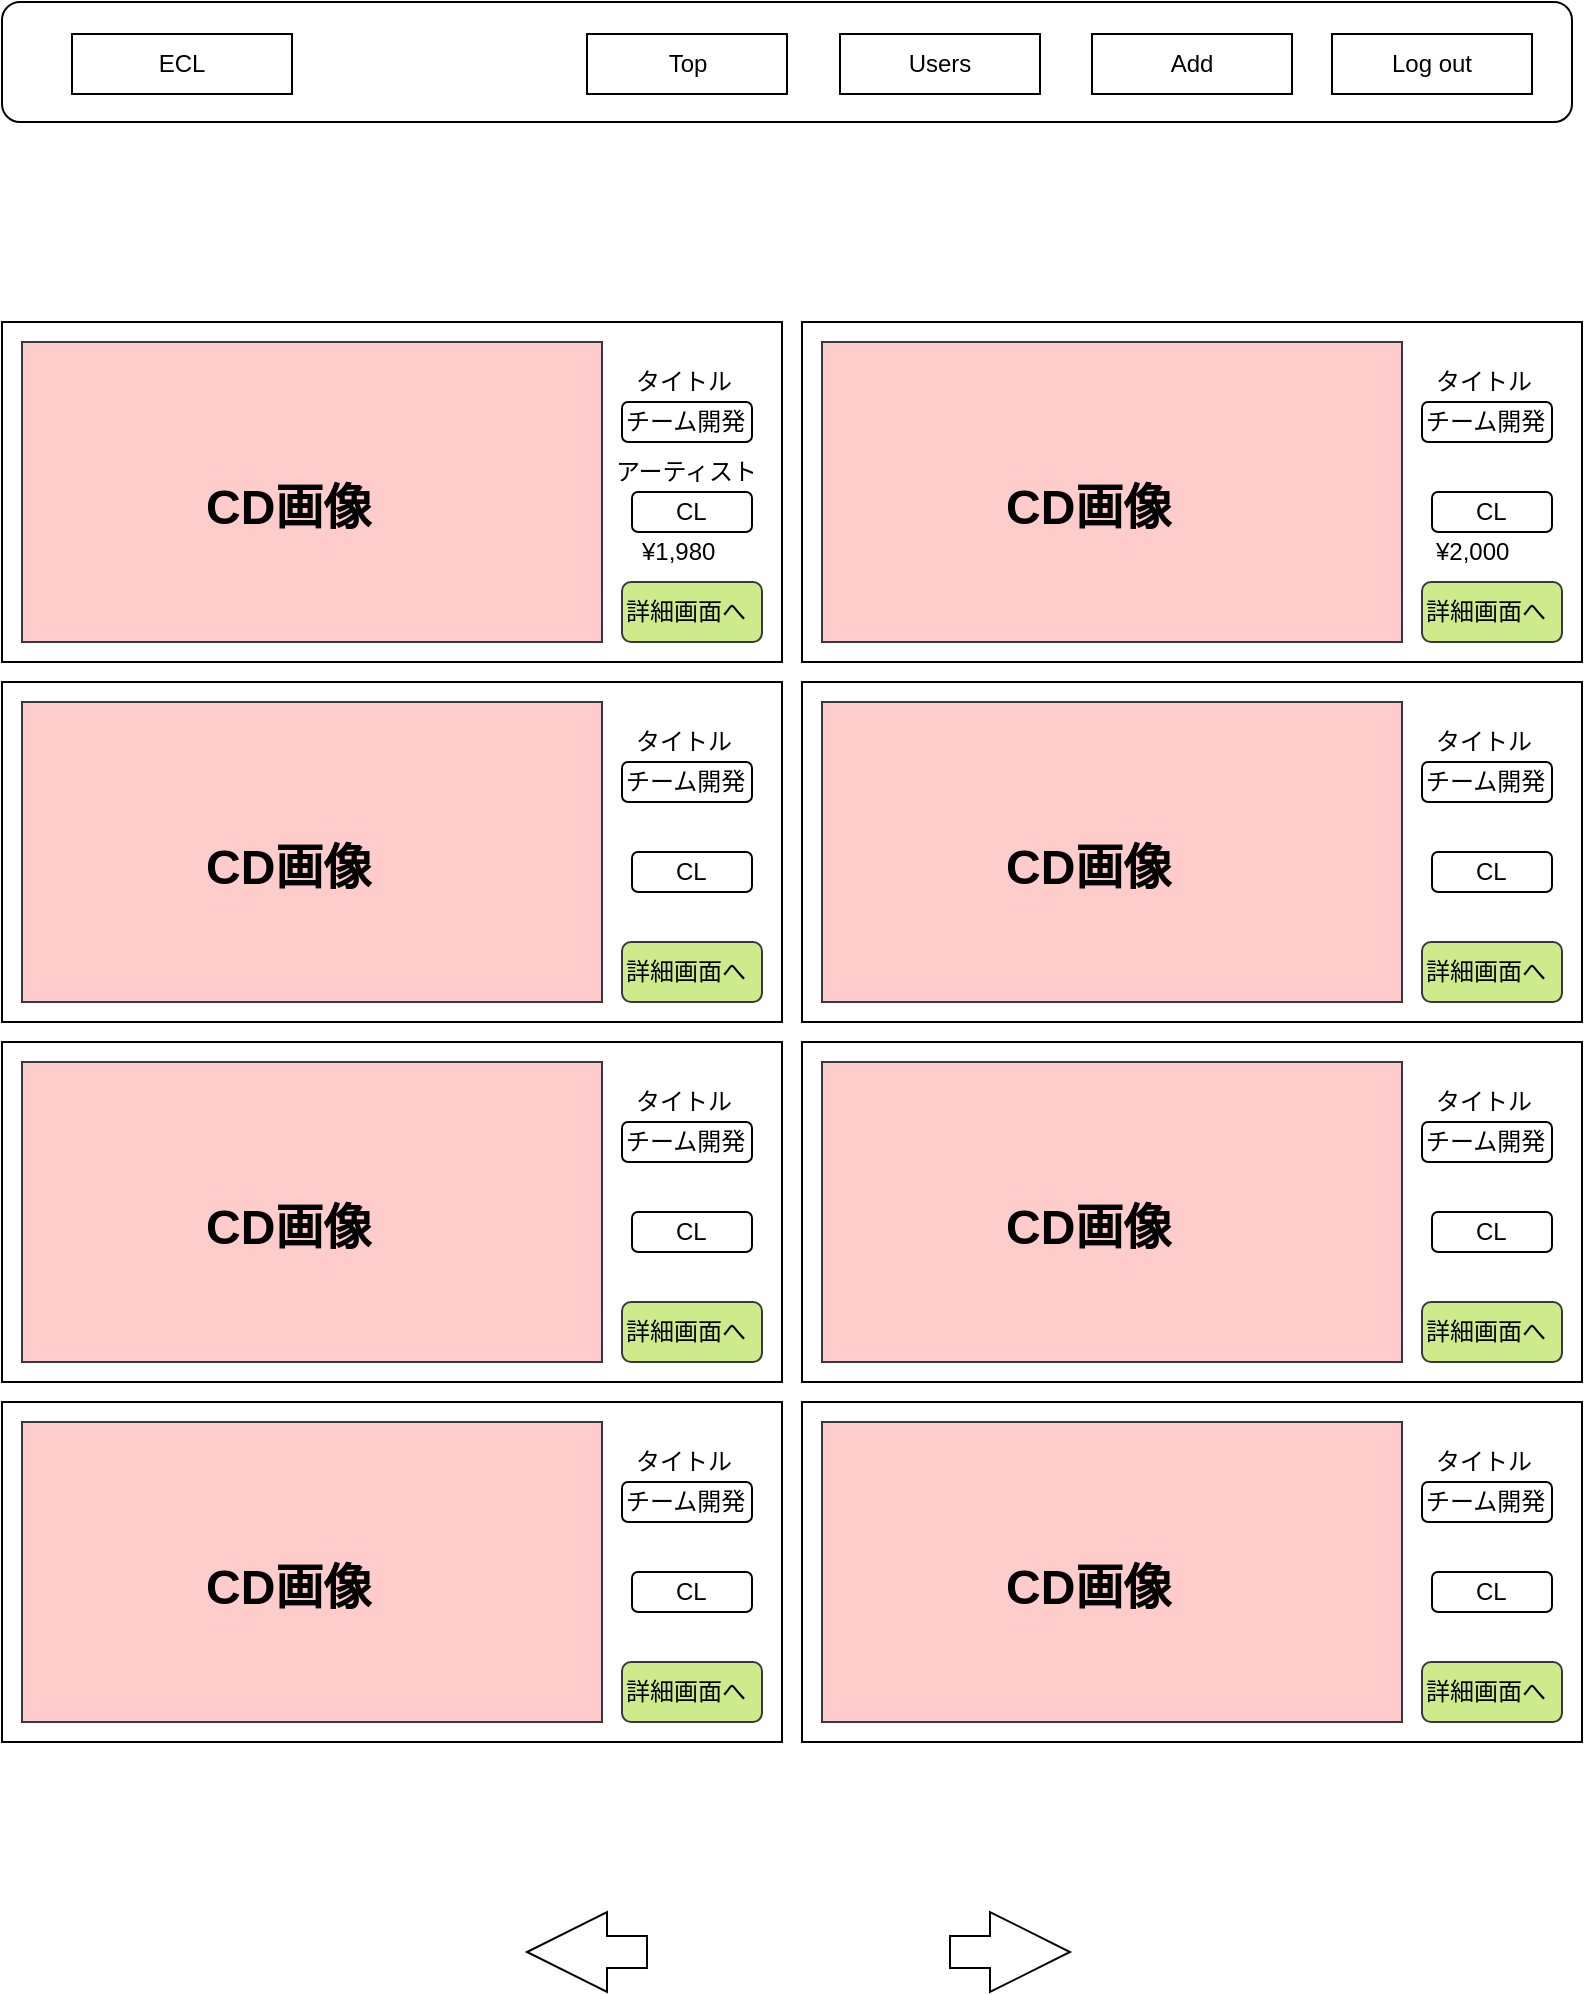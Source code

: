<mxfile version="10.8.8" type="github"><diagram id="PPx-m0vNghP_mfg8f-Wl" name="Page-1"><mxGraphModel dx="1398" dy="775" grid="1" gridSize="10" guides="1" tooltips="1" connect="1" arrows="1" fold="1" page="1" pageScale="1" pageWidth="1169" pageHeight="1654" math="0" shadow="0"><root><mxCell id="0"/><mxCell id="1" parent="0"/><mxCell id="JDdj_WCOVAHmtkz_DxpK-1" value="" style="rounded=0;whiteSpace=wrap;html=1;strokeWidth=1;fillColor=none;gradientColor=none;align=left;" parent="1" vertex="1"><mxGeometry x="110" y="225" width="390" height="170" as="geometry"/></mxCell><mxCell id="JDdj_WCOVAHmtkz_DxpK-2" value="" style="rounded=0;whiteSpace=wrap;html=1;strokeWidth=1;fillColor=#ffcccc;align=left;strokeColor=#36393d;" parent="1" vertex="1"><mxGeometry x="120" y="235" width="290" height="150" as="geometry"/></mxCell><mxCell id="JDdj_WCOVAHmtkz_DxpK-3" value="&lt;h1&gt;CD画像&lt;/h1&gt;" style="text;html=1;resizable=0;points=[];autosize=1;align=left;verticalAlign=top;spacingTop=-4;" parent="1" vertex="1"><mxGeometry x="210" y="285" width="100" height="50" as="geometry"/></mxCell><mxCell id="JDdj_WCOVAHmtkz_DxpK-4" value="詳細画面へ" style="rounded=1;whiteSpace=wrap;html=1;strokeWidth=1;fillColor=#cdeb8b;align=left;strokeColor=#36393d;" parent="1" vertex="1"><mxGeometry x="420" y="355" width="70" height="30" as="geometry"/></mxCell><mxCell id="JDdj_WCOVAHmtkz_DxpK-5" value="タイトル" style="text;html=1;resizable=0;points=[];autosize=1;align=left;verticalAlign=top;spacingTop=-4;" parent="1" vertex="1"><mxGeometry x="425" y="245" width="60" height="20" as="geometry"/></mxCell><mxCell id="JDdj_WCOVAHmtkz_DxpK-6" value="チーム開発" style="text;html=1;resizable=0;points=[];autosize=1;align=left;verticalAlign=top;spacingTop=-4;" parent="1" vertex="1"><mxGeometry x="420" y="265" width="80" height="20" as="geometry"/></mxCell><mxCell id="JDdj_WCOVAHmtkz_DxpK-7" value="" style="rounded=1;whiteSpace=wrap;html=1;strokeWidth=1;fillColor=none;gradientColor=none;align=left;" parent="1" vertex="1"><mxGeometry x="425" y="310" width="60" height="20" as="geometry"/></mxCell><mxCell id="JDdj_WCOVAHmtkz_DxpK-8" value="" style="rounded=1;whiteSpace=wrap;html=1;strokeWidth=1;fillColor=none;gradientColor=none;align=left;" parent="1" vertex="1"><mxGeometry x="420" y="265" width="65" height="20" as="geometry"/></mxCell><mxCell id="JDdj_WCOVAHmtkz_DxpK-9" value="アーティスト" style="text;html=1;resizable=0;points=[];autosize=1;align=left;verticalAlign=top;spacingTop=-4;" parent="1" vertex="1"><mxGeometry x="415" y="290" width="90" height="20" as="geometry"/></mxCell><mxCell id="JDdj_WCOVAHmtkz_DxpK-10" value="CL" style="text;html=1;resizable=0;points=[];autosize=1;align=left;verticalAlign=top;spacingTop=-4;" parent="1" vertex="1"><mxGeometry x="445" y="310" width="30" height="20" as="geometry"/></mxCell><mxCell id="JDdj_WCOVAHmtkz_DxpK-11" value="" style="rounded=0;whiteSpace=wrap;html=1;strokeWidth=1;fillColor=none;gradientColor=none;align=left;" parent="1" vertex="1"><mxGeometry x="510" y="405" width="390" height="170" as="geometry"/></mxCell><mxCell id="JDdj_WCOVAHmtkz_DxpK-12" value="" style="rounded=0;whiteSpace=wrap;html=1;strokeWidth=1;fillColor=#ffcccc;align=left;strokeColor=#36393d;" parent="1" vertex="1"><mxGeometry x="520" y="415" width="290" height="150" as="geometry"/></mxCell><mxCell id="JDdj_WCOVAHmtkz_DxpK-13" value="&lt;h1&gt;CD画像&lt;/h1&gt;" style="text;html=1;resizable=0;points=[];autosize=1;align=left;verticalAlign=top;spacingTop=-4;" parent="1" vertex="1"><mxGeometry x="610" y="465" width="100" height="50" as="geometry"/></mxCell><mxCell id="JDdj_WCOVAHmtkz_DxpK-14" value="詳細画面へ" style="rounded=1;whiteSpace=wrap;html=1;strokeWidth=1;fillColor=#cdeb8b;align=left;strokeColor=#36393d;" parent="1" vertex="1"><mxGeometry x="820" y="535" width="70" height="30" as="geometry"/></mxCell><mxCell id="JDdj_WCOVAHmtkz_DxpK-15" value="タイトル" style="text;html=1;resizable=0;points=[];autosize=1;align=left;verticalAlign=top;spacingTop=-4;" parent="1" vertex="1"><mxGeometry x="825" y="425" width="60" height="20" as="geometry"/></mxCell><mxCell id="JDdj_WCOVAHmtkz_DxpK-16" value="チーム開発" style="text;html=1;resizable=0;points=[];autosize=1;align=left;verticalAlign=top;spacingTop=-4;" parent="1" vertex="1"><mxGeometry x="820" y="445" width="80" height="20" as="geometry"/></mxCell><mxCell id="JDdj_WCOVAHmtkz_DxpK-17" value="" style="rounded=1;whiteSpace=wrap;html=1;strokeWidth=1;fillColor=none;gradientColor=none;align=left;" parent="1" vertex="1"><mxGeometry x="825" y="490" width="60" height="20" as="geometry"/></mxCell><mxCell id="JDdj_WCOVAHmtkz_DxpK-18" value="" style="rounded=1;whiteSpace=wrap;html=1;strokeWidth=1;fillColor=none;gradientColor=none;align=left;" parent="1" vertex="1"><mxGeometry x="820" y="445" width="65" height="20" as="geometry"/></mxCell><mxCell id="JDdj_WCOVAHmtkz_DxpK-19" value="CL" style="text;html=1;resizable=0;points=[];autosize=1;align=left;verticalAlign=top;spacingTop=-4;" parent="1" vertex="1"><mxGeometry x="845" y="490" width="30" height="20" as="geometry"/></mxCell><mxCell id="JDdj_WCOVAHmtkz_DxpK-20" value="" style="rounded=0;whiteSpace=wrap;html=1;strokeWidth=1;fillColor=none;gradientColor=none;align=left;" parent="1" vertex="1"><mxGeometry x="510" y="225" width="390" height="170" as="geometry"/></mxCell><mxCell id="JDdj_WCOVAHmtkz_DxpK-21" value="" style="rounded=0;whiteSpace=wrap;html=1;strokeWidth=1;fillColor=#ffcccc;align=left;strokeColor=#36393d;" parent="1" vertex="1"><mxGeometry x="520" y="235" width="290" height="150" as="geometry"/></mxCell><mxCell id="JDdj_WCOVAHmtkz_DxpK-22" value="&lt;h1&gt;CD画像&lt;/h1&gt;" style="text;html=1;resizable=0;points=[];autosize=1;align=left;verticalAlign=top;spacingTop=-4;" parent="1" vertex="1"><mxGeometry x="610" y="285" width="100" height="50" as="geometry"/></mxCell><mxCell id="JDdj_WCOVAHmtkz_DxpK-23" value="詳細画面へ" style="rounded=1;whiteSpace=wrap;html=1;strokeWidth=1;fillColor=#cdeb8b;align=left;strokeColor=#36393d;" parent="1" vertex="1"><mxGeometry x="820" y="355" width="70" height="30" as="geometry"/></mxCell><mxCell id="JDdj_WCOVAHmtkz_DxpK-24" value="タイトル" style="text;html=1;resizable=0;points=[];autosize=1;align=left;verticalAlign=top;spacingTop=-4;" parent="1" vertex="1"><mxGeometry x="825" y="245" width="60" height="20" as="geometry"/></mxCell><mxCell id="JDdj_WCOVAHmtkz_DxpK-25" value="チーム開発" style="text;html=1;resizable=0;points=[];autosize=1;align=left;verticalAlign=top;spacingTop=-4;" parent="1" vertex="1"><mxGeometry x="820" y="265" width="80" height="20" as="geometry"/></mxCell><mxCell id="JDdj_WCOVAHmtkz_DxpK-26" value="" style="rounded=1;whiteSpace=wrap;html=1;strokeWidth=1;fillColor=none;gradientColor=none;align=left;" parent="1" vertex="1"><mxGeometry x="825" y="310" width="60" height="20" as="geometry"/></mxCell><mxCell id="JDdj_WCOVAHmtkz_DxpK-27" value="" style="rounded=1;whiteSpace=wrap;html=1;strokeWidth=1;fillColor=none;gradientColor=none;align=left;" parent="1" vertex="1"><mxGeometry x="820" y="265" width="65" height="20" as="geometry"/></mxCell><mxCell id="JDdj_WCOVAHmtkz_DxpK-28" value="CL" style="text;html=1;resizable=0;points=[];autosize=1;align=left;verticalAlign=top;spacingTop=-4;" parent="1" vertex="1"><mxGeometry x="845" y="310" width="30" height="20" as="geometry"/></mxCell><mxCell id="JDdj_WCOVAHmtkz_DxpK-29" value="" style="rounded=0;whiteSpace=wrap;html=1;strokeWidth=1;fillColor=none;gradientColor=none;align=left;" parent="1" vertex="1"><mxGeometry x="110" y="405" width="390" height="170" as="geometry"/></mxCell><mxCell id="JDdj_WCOVAHmtkz_DxpK-30" value="" style="rounded=0;whiteSpace=wrap;html=1;strokeWidth=1;fillColor=#ffcccc;align=left;strokeColor=#36393d;" parent="1" vertex="1"><mxGeometry x="120" y="415" width="290" height="150" as="geometry"/></mxCell><mxCell id="JDdj_WCOVAHmtkz_DxpK-31" value="&lt;h1&gt;CD画像&lt;/h1&gt;" style="text;html=1;resizable=0;points=[];autosize=1;align=left;verticalAlign=top;spacingTop=-4;" parent="1" vertex="1"><mxGeometry x="210" y="465" width="100" height="50" as="geometry"/></mxCell><mxCell id="JDdj_WCOVAHmtkz_DxpK-32" value="詳細画面へ" style="rounded=1;whiteSpace=wrap;html=1;strokeWidth=1;fillColor=#cdeb8b;align=left;strokeColor=#36393d;" parent="1" vertex="1"><mxGeometry x="420" y="535" width="70" height="30" as="geometry"/></mxCell><mxCell id="JDdj_WCOVAHmtkz_DxpK-33" value="タイトル" style="text;html=1;resizable=0;points=[];autosize=1;align=left;verticalAlign=top;spacingTop=-4;" parent="1" vertex="1"><mxGeometry x="425" y="425" width="60" height="20" as="geometry"/></mxCell><mxCell id="JDdj_WCOVAHmtkz_DxpK-34" value="チーム開発" style="text;html=1;resizable=0;points=[];autosize=1;align=left;verticalAlign=top;spacingTop=-4;" parent="1" vertex="1"><mxGeometry x="420" y="445" width="80" height="20" as="geometry"/></mxCell><mxCell id="JDdj_WCOVAHmtkz_DxpK-35" value="" style="rounded=1;whiteSpace=wrap;html=1;strokeWidth=1;fillColor=none;gradientColor=none;align=left;" parent="1" vertex="1"><mxGeometry x="425" y="490" width="60" height="20" as="geometry"/></mxCell><mxCell id="JDdj_WCOVAHmtkz_DxpK-36" value="" style="rounded=1;whiteSpace=wrap;html=1;strokeWidth=1;fillColor=none;gradientColor=none;align=left;" parent="1" vertex="1"><mxGeometry x="420" y="445" width="65" height="20" as="geometry"/></mxCell><mxCell id="JDdj_WCOVAHmtkz_DxpK-37" value="CL" style="text;html=1;resizable=0;points=[];autosize=1;align=left;verticalAlign=top;spacingTop=-4;" parent="1" vertex="1"><mxGeometry x="445" y="490" width="30" height="20" as="geometry"/></mxCell><mxCell id="JDdj_WCOVAHmtkz_DxpK-38" value="" style="rounded=0;whiteSpace=wrap;html=1;strokeWidth=1;fillColor=none;gradientColor=none;align=left;" parent="1" vertex="1"><mxGeometry x="110" y="585" width="390" height="170" as="geometry"/></mxCell><mxCell id="JDdj_WCOVAHmtkz_DxpK-39" value="" style="rounded=0;whiteSpace=wrap;html=1;strokeWidth=1;fillColor=#ffcccc;align=left;strokeColor=#36393d;" parent="1" vertex="1"><mxGeometry x="120" y="595" width="290" height="150" as="geometry"/></mxCell><mxCell id="JDdj_WCOVAHmtkz_DxpK-40" value="&lt;h1&gt;CD画像&lt;/h1&gt;" style="text;html=1;resizable=0;points=[];autosize=1;align=left;verticalAlign=top;spacingTop=-4;" parent="1" vertex="1"><mxGeometry x="210" y="645" width="100" height="50" as="geometry"/></mxCell><mxCell id="JDdj_WCOVAHmtkz_DxpK-41" value="詳細画面へ" style="rounded=1;whiteSpace=wrap;html=1;strokeWidth=1;fillColor=#cdeb8b;align=left;strokeColor=#36393d;" parent="1" vertex="1"><mxGeometry x="420" y="715" width="70" height="30" as="geometry"/></mxCell><mxCell id="JDdj_WCOVAHmtkz_DxpK-42" value="タイトル" style="text;html=1;resizable=0;points=[];autosize=1;align=left;verticalAlign=top;spacingTop=-4;" parent="1" vertex="1"><mxGeometry x="425" y="605" width="60" height="20" as="geometry"/></mxCell><mxCell id="JDdj_WCOVAHmtkz_DxpK-43" value="チーム開発" style="text;html=1;resizable=0;points=[];autosize=1;align=left;verticalAlign=top;spacingTop=-4;" parent="1" vertex="1"><mxGeometry x="420" y="625" width="80" height="20" as="geometry"/></mxCell><mxCell id="JDdj_WCOVAHmtkz_DxpK-44" value="" style="rounded=1;whiteSpace=wrap;html=1;strokeWidth=1;fillColor=none;gradientColor=none;align=left;" parent="1" vertex="1"><mxGeometry x="425" y="670" width="60" height="20" as="geometry"/></mxCell><mxCell id="JDdj_WCOVAHmtkz_DxpK-45" value="" style="rounded=1;whiteSpace=wrap;html=1;strokeWidth=1;fillColor=none;gradientColor=none;align=left;" parent="1" vertex="1"><mxGeometry x="420" y="625" width="65" height="20" as="geometry"/></mxCell><mxCell id="JDdj_WCOVAHmtkz_DxpK-46" value="CL" style="text;html=1;resizable=0;points=[];autosize=1;align=left;verticalAlign=top;spacingTop=-4;" parent="1" vertex="1"><mxGeometry x="445" y="670" width="30" height="20" as="geometry"/></mxCell><mxCell id="JDdj_WCOVAHmtkz_DxpK-47" value="" style="rounded=0;whiteSpace=wrap;html=1;strokeWidth=1;fillColor=none;gradientColor=none;align=left;" parent="1" vertex="1"><mxGeometry x="510" y="585" width="390" height="170" as="geometry"/></mxCell><mxCell id="JDdj_WCOVAHmtkz_DxpK-48" value="" style="rounded=0;whiteSpace=wrap;html=1;strokeWidth=1;fillColor=#ffcccc;align=left;strokeColor=#36393d;" parent="1" vertex="1"><mxGeometry x="520" y="595" width="290" height="150" as="geometry"/></mxCell><mxCell id="JDdj_WCOVAHmtkz_DxpK-49" value="&lt;h1&gt;CD画像&lt;/h1&gt;" style="text;html=1;resizable=0;points=[];autosize=1;align=left;verticalAlign=top;spacingTop=-4;" parent="1" vertex="1"><mxGeometry x="610" y="645" width="100" height="50" as="geometry"/></mxCell><mxCell id="JDdj_WCOVAHmtkz_DxpK-50" value="詳細画面へ" style="rounded=1;whiteSpace=wrap;html=1;strokeWidth=1;fillColor=#cdeb8b;align=left;strokeColor=#36393d;" parent="1" vertex="1"><mxGeometry x="820" y="715" width="70" height="30" as="geometry"/></mxCell><mxCell id="JDdj_WCOVAHmtkz_DxpK-51" value="タイトル" style="text;html=1;resizable=0;points=[];autosize=1;align=left;verticalAlign=top;spacingTop=-4;" parent="1" vertex="1"><mxGeometry x="825" y="605" width="60" height="20" as="geometry"/></mxCell><mxCell id="JDdj_WCOVAHmtkz_DxpK-52" value="チーム開発" style="text;html=1;resizable=0;points=[];autosize=1;align=left;verticalAlign=top;spacingTop=-4;" parent="1" vertex="1"><mxGeometry x="820" y="625" width="80" height="20" as="geometry"/></mxCell><mxCell id="JDdj_WCOVAHmtkz_DxpK-53" value="" style="rounded=1;whiteSpace=wrap;html=1;strokeWidth=1;fillColor=none;gradientColor=none;align=left;" parent="1" vertex="1"><mxGeometry x="825" y="670" width="60" height="20" as="geometry"/></mxCell><mxCell id="JDdj_WCOVAHmtkz_DxpK-54" value="" style="rounded=1;whiteSpace=wrap;html=1;strokeWidth=1;fillColor=none;gradientColor=none;align=left;" parent="1" vertex="1"><mxGeometry x="820" y="625" width="65" height="20" as="geometry"/></mxCell><mxCell id="JDdj_WCOVAHmtkz_DxpK-55" value="CL" style="text;html=1;resizable=0;points=[];autosize=1;align=left;verticalAlign=top;spacingTop=-4;" parent="1" vertex="1"><mxGeometry x="845" y="670" width="30" height="20" as="geometry"/></mxCell><mxCell id="JDdj_WCOVAHmtkz_DxpK-56" value="¥1,980" style="text;html=1;resizable=0;points=[];autosize=1;align=left;verticalAlign=top;spacingTop=-4;" parent="1" vertex="1"><mxGeometry x="427.5" y="330" width="50" height="20" as="geometry"/></mxCell><mxCell id="JDdj_WCOVAHmtkz_DxpK-57" value="¥2,000" style="text;html=1;resizable=0;points=[];autosize=1;align=left;verticalAlign=top;spacingTop=-4;" parent="1" vertex="1"><mxGeometry x="825" y="330" width="50" height="20" as="geometry"/></mxCell><mxCell id="JDdj_WCOVAHmtkz_DxpK-58" value="" style="rounded=0;whiteSpace=wrap;html=1;strokeWidth=1;fillColor=none;gradientColor=none;align=left;" parent="1" vertex="1"><mxGeometry x="110" y="765" width="390" height="170" as="geometry"/></mxCell><mxCell id="JDdj_WCOVAHmtkz_DxpK-59" value="" style="rounded=0;whiteSpace=wrap;html=1;strokeWidth=1;fillColor=#ffcccc;align=left;strokeColor=#36393d;" parent="1" vertex="1"><mxGeometry x="120" y="775" width="290" height="150" as="geometry"/></mxCell><mxCell id="JDdj_WCOVAHmtkz_DxpK-60" value="&lt;h1&gt;CD画像&lt;/h1&gt;" style="text;html=1;resizable=0;points=[];autosize=1;align=left;verticalAlign=top;spacingTop=-4;" parent="1" vertex="1"><mxGeometry x="210" y="825" width="100" height="50" as="geometry"/></mxCell><mxCell id="JDdj_WCOVAHmtkz_DxpK-61" value="詳細画面へ" style="rounded=1;whiteSpace=wrap;html=1;strokeWidth=1;fillColor=#cdeb8b;align=left;strokeColor=#36393d;" parent="1" vertex="1"><mxGeometry x="420" y="895" width="70" height="30" as="geometry"/></mxCell><mxCell id="JDdj_WCOVAHmtkz_DxpK-62" value="タイトル" style="text;html=1;resizable=0;points=[];autosize=1;align=left;verticalAlign=top;spacingTop=-4;" parent="1" vertex="1"><mxGeometry x="425" y="785" width="60" height="20" as="geometry"/></mxCell><mxCell id="JDdj_WCOVAHmtkz_DxpK-63" value="チーム開発" style="text;html=1;resizable=0;points=[];autosize=1;align=left;verticalAlign=top;spacingTop=-4;" parent="1" vertex="1"><mxGeometry x="420" y="805" width="80" height="20" as="geometry"/></mxCell><mxCell id="JDdj_WCOVAHmtkz_DxpK-64" value="" style="rounded=1;whiteSpace=wrap;html=1;strokeWidth=1;fillColor=none;gradientColor=none;align=left;" parent="1" vertex="1"><mxGeometry x="425" y="850" width="60" height="20" as="geometry"/></mxCell><mxCell id="JDdj_WCOVAHmtkz_DxpK-65" value="" style="rounded=1;whiteSpace=wrap;html=1;strokeWidth=1;fillColor=none;gradientColor=none;align=left;" parent="1" vertex="1"><mxGeometry x="420" y="805" width="65" height="20" as="geometry"/></mxCell><mxCell id="JDdj_WCOVAHmtkz_DxpK-66" value="CL" style="text;html=1;resizable=0;points=[];autosize=1;align=left;verticalAlign=top;spacingTop=-4;" parent="1" vertex="1"><mxGeometry x="445" y="850" width="30" height="20" as="geometry"/></mxCell><mxCell id="JDdj_WCOVAHmtkz_DxpK-67" value="" style="rounded=0;whiteSpace=wrap;html=1;strokeWidth=1;fillColor=none;gradientColor=none;align=left;" parent="1" vertex="1"><mxGeometry x="510" y="765" width="390" height="170" as="geometry"/></mxCell><mxCell id="JDdj_WCOVAHmtkz_DxpK-68" value="" style="rounded=0;whiteSpace=wrap;html=1;strokeWidth=1;fillColor=#ffcccc;align=left;strokeColor=#36393d;" parent="1" vertex="1"><mxGeometry x="520" y="775" width="290" height="150" as="geometry"/></mxCell><mxCell id="JDdj_WCOVAHmtkz_DxpK-69" value="&lt;h1&gt;CD画像&lt;/h1&gt;" style="text;html=1;resizable=0;points=[];autosize=1;align=left;verticalAlign=top;spacingTop=-4;" parent="1" vertex="1"><mxGeometry x="610" y="825" width="100" height="50" as="geometry"/></mxCell><mxCell id="JDdj_WCOVAHmtkz_DxpK-70" value="詳細画面へ" style="rounded=1;whiteSpace=wrap;html=1;strokeWidth=1;fillColor=#cdeb8b;align=left;strokeColor=#36393d;" parent="1" vertex="1"><mxGeometry x="820" y="895" width="70" height="30" as="geometry"/></mxCell><mxCell id="JDdj_WCOVAHmtkz_DxpK-71" value="タイトル" style="text;html=1;resizable=0;points=[];autosize=1;align=left;verticalAlign=top;spacingTop=-4;" parent="1" vertex="1"><mxGeometry x="825" y="785" width="60" height="20" as="geometry"/></mxCell><mxCell id="JDdj_WCOVAHmtkz_DxpK-72" value="チーム開発" style="text;html=1;resizable=0;points=[];autosize=1;align=left;verticalAlign=top;spacingTop=-4;" parent="1" vertex="1"><mxGeometry x="820" y="805" width="80" height="20" as="geometry"/></mxCell><mxCell id="JDdj_WCOVAHmtkz_DxpK-73" value="" style="rounded=1;whiteSpace=wrap;html=1;strokeWidth=1;fillColor=none;gradientColor=none;align=left;" parent="1" vertex="1"><mxGeometry x="825" y="850" width="60" height="20" as="geometry"/></mxCell><mxCell id="JDdj_WCOVAHmtkz_DxpK-74" value="" style="rounded=1;whiteSpace=wrap;html=1;strokeWidth=1;fillColor=none;gradientColor=none;align=left;" parent="1" vertex="1"><mxGeometry x="820" y="805" width="65" height="20" as="geometry"/></mxCell><mxCell id="JDdj_WCOVAHmtkz_DxpK-75" value="CL" style="text;html=1;resizable=0;points=[];autosize=1;align=left;verticalAlign=top;spacingTop=-4;" parent="1" vertex="1"><mxGeometry x="845" y="850" width="30" height="20" as="geometry"/></mxCell><mxCell id="WBFJrvrkHH7tBe0tPQ74-3" value="" style="rounded=1;whiteSpace=wrap;html=1;" parent="1" vertex="1"><mxGeometry x="110" y="65" width="785" height="60" as="geometry"/></mxCell><mxCell id="WBFJrvrkHH7tBe0tPQ74-4" value="ECL" style="rounded=0;whiteSpace=wrap;html=1;" parent="1" vertex="1"><mxGeometry x="145" y="81" width="110" height="30" as="geometry"/></mxCell><mxCell id="WBFJrvrkHH7tBe0tPQ74-5" value="Top" style="rounded=0;whiteSpace=wrap;html=1;" parent="1" vertex="1"><mxGeometry x="402.5" y="81" width="100" height="30" as="geometry"/></mxCell><mxCell id="WBFJrvrkHH7tBe0tPQ74-6" value="Add" style="rounded=0;whiteSpace=wrap;html=1;" parent="1" vertex="1"><mxGeometry x="655" y="81" width="100" height="30" as="geometry"/></mxCell><mxCell id="WBFJrvrkHH7tBe0tPQ74-7" value="Log out" style="rounded=0;whiteSpace=wrap;html=1;" parent="1" vertex="1"><mxGeometry x="775" y="81" width="100" height="30" as="geometry"/></mxCell><mxCell id="WBFJrvrkHH7tBe0tPQ74-8" value="Users" style="rounded=0;whiteSpace=wrap;html=1;" parent="1" vertex="1"><mxGeometry x="529" y="81" width="100" height="30" as="geometry"/></mxCell><mxCell id="Ws_CmPhY7J00WJRo1I9L-1" value="" style="html=1;shadow=0;dashed=0;align=center;verticalAlign=middle;shape=mxgraph.arrows2.arrow;dy=0.6;dx=40;notch=0;rotation=180;" parent="1" vertex="1"><mxGeometry x="372.5" y="1020" width="60" height="40" as="geometry"/></mxCell><mxCell id="6sMFBWP5LRBLxIs_9mSF-1" value="" style="html=1;shadow=0;dashed=0;align=center;verticalAlign=middle;shape=mxgraph.arrows2.arrow;dy=0.6;dx=40;notch=0;" vertex="1" parent="1"><mxGeometry x="584" y="1020" width="60" height="40" as="geometry"/></mxCell></root></mxGraphModel></diagram></mxfile>